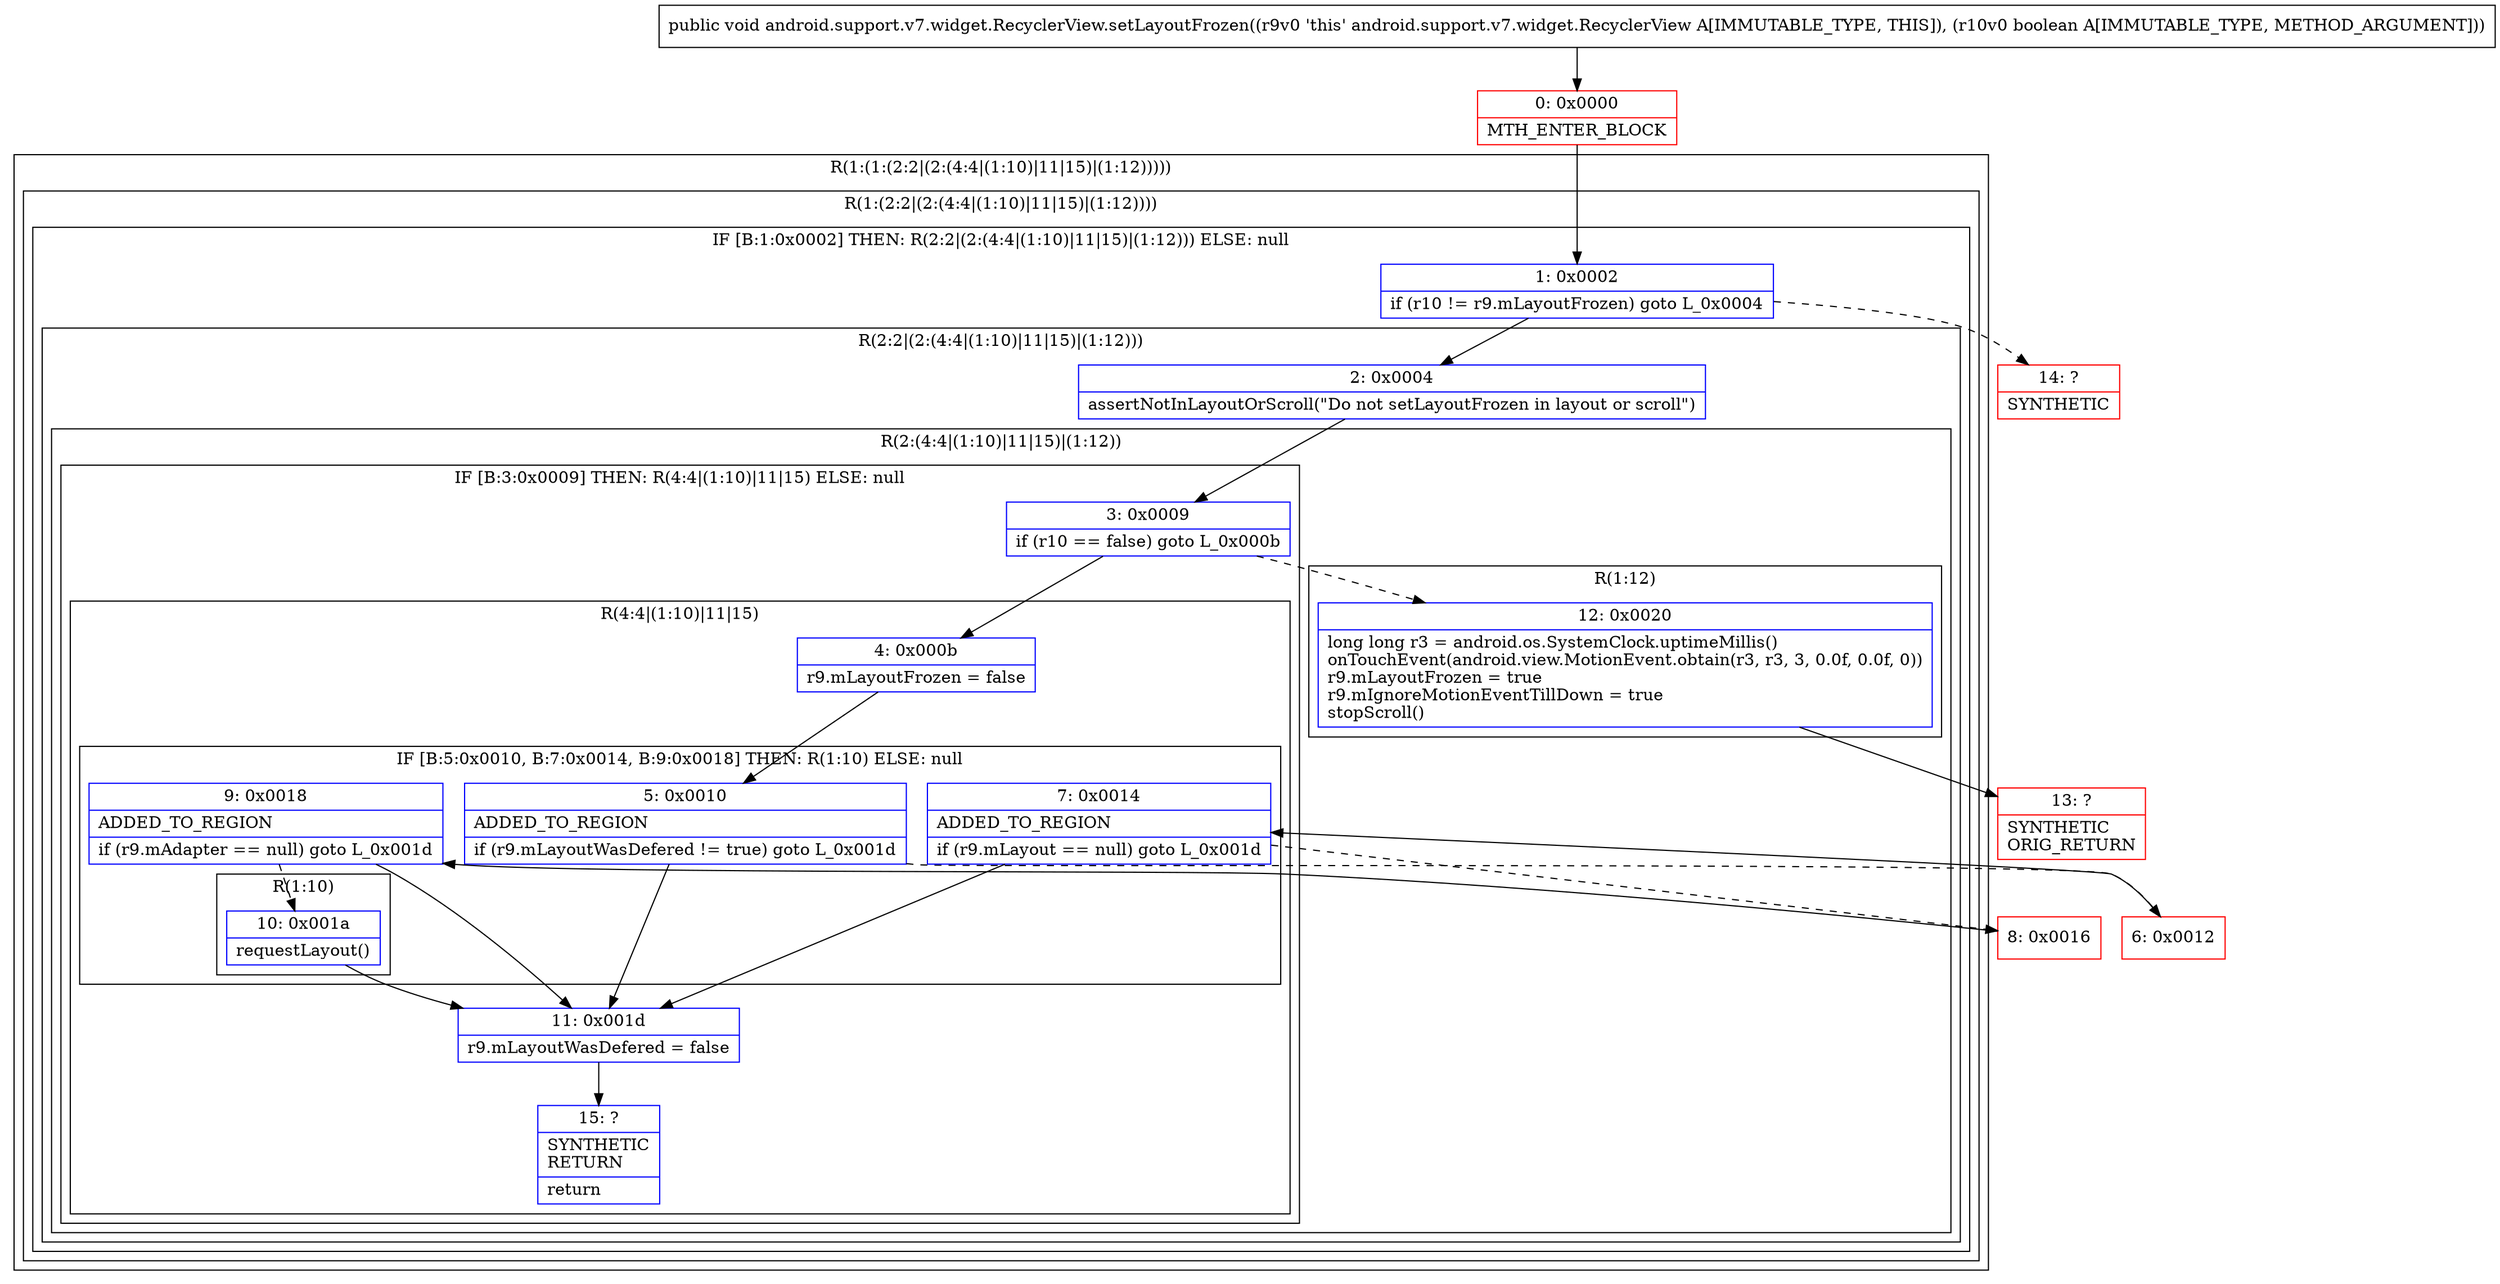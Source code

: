 digraph "CFG forandroid.support.v7.widget.RecyclerView.setLayoutFrozen(Z)V" {
subgraph cluster_Region_2129099387 {
label = "R(1:(1:(2:2|(2:(4:4|(1:10)|11|15)|(1:12)))))";
node [shape=record,color=blue];
subgraph cluster_Region_275807679 {
label = "R(1:(2:2|(2:(4:4|(1:10)|11|15)|(1:12))))";
node [shape=record,color=blue];
subgraph cluster_IfRegion_30573989 {
label = "IF [B:1:0x0002] THEN: R(2:2|(2:(4:4|(1:10)|11|15)|(1:12))) ELSE: null";
node [shape=record,color=blue];
Node_1 [shape=record,label="{1\:\ 0x0002|if (r10 != r9.mLayoutFrozen) goto L_0x0004\l}"];
subgraph cluster_Region_1796237556 {
label = "R(2:2|(2:(4:4|(1:10)|11|15)|(1:12)))";
node [shape=record,color=blue];
Node_2 [shape=record,label="{2\:\ 0x0004|assertNotInLayoutOrScroll(\"Do not setLayoutFrozen in layout or scroll\")\l}"];
subgraph cluster_Region_778171215 {
label = "R(2:(4:4|(1:10)|11|15)|(1:12))";
node [shape=record,color=blue];
subgraph cluster_IfRegion_1030745785 {
label = "IF [B:3:0x0009] THEN: R(4:4|(1:10)|11|15) ELSE: null";
node [shape=record,color=blue];
Node_3 [shape=record,label="{3\:\ 0x0009|if (r10 == false) goto L_0x000b\l}"];
subgraph cluster_Region_679848732 {
label = "R(4:4|(1:10)|11|15)";
node [shape=record,color=blue];
Node_4 [shape=record,label="{4\:\ 0x000b|r9.mLayoutFrozen = false\l}"];
subgraph cluster_IfRegion_1077551408 {
label = "IF [B:5:0x0010, B:7:0x0014, B:9:0x0018] THEN: R(1:10) ELSE: null";
node [shape=record,color=blue];
Node_5 [shape=record,label="{5\:\ 0x0010|ADDED_TO_REGION\l|if (r9.mLayoutWasDefered != true) goto L_0x001d\l}"];
Node_7 [shape=record,label="{7\:\ 0x0014|ADDED_TO_REGION\l|if (r9.mLayout == null) goto L_0x001d\l}"];
Node_9 [shape=record,label="{9\:\ 0x0018|ADDED_TO_REGION\l|if (r9.mAdapter == null) goto L_0x001d\l}"];
subgraph cluster_Region_1642093043 {
label = "R(1:10)";
node [shape=record,color=blue];
Node_10 [shape=record,label="{10\:\ 0x001a|requestLayout()\l}"];
}
}
Node_11 [shape=record,label="{11\:\ 0x001d|r9.mLayoutWasDefered = false\l}"];
Node_15 [shape=record,label="{15\:\ ?|SYNTHETIC\lRETURN\l|return\l}"];
}
}
subgraph cluster_Region_1776559752 {
label = "R(1:12)";
node [shape=record,color=blue];
Node_12 [shape=record,label="{12\:\ 0x0020|long long r3 = android.os.SystemClock.uptimeMillis()\lonTouchEvent(android.view.MotionEvent.obtain(r3, r3, 3, 0.0f, 0.0f, 0))\lr9.mLayoutFrozen = true\lr9.mIgnoreMotionEventTillDown = true\lstopScroll()\l}"];
}
}
}
}
}
}
Node_0 [shape=record,color=red,label="{0\:\ 0x0000|MTH_ENTER_BLOCK\l}"];
Node_6 [shape=record,color=red,label="{6\:\ 0x0012}"];
Node_8 [shape=record,color=red,label="{8\:\ 0x0016}"];
Node_13 [shape=record,color=red,label="{13\:\ ?|SYNTHETIC\lORIG_RETURN\l}"];
Node_14 [shape=record,color=red,label="{14\:\ ?|SYNTHETIC\l}"];
MethodNode[shape=record,label="{public void android.support.v7.widget.RecyclerView.setLayoutFrozen((r9v0 'this' android.support.v7.widget.RecyclerView A[IMMUTABLE_TYPE, THIS]), (r10v0 boolean A[IMMUTABLE_TYPE, METHOD_ARGUMENT])) }"];
MethodNode -> Node_0;
Node_1 -> Node_2;
Node_1 -> Node_14[style=dashed];
Node_2 -> Node_3;
Node_3 -> Node_4;
Node_3 -> Node_12[style=dashed];
Node_4 -> Node_5;
Node_5 -> Node_6[style=dashed];
Node_5 -> Node_11;
Node_7 -> Node_8[style=dashed];
Node_7 -> Node_11;
Node_9 -> Node_10[style=dashed];
Node_9 -> Node_11;
Node_10 -> Node_11;
Node_11 -> Node_15;
Node_12 -> Node_13;
Node_0 -> Node_1;
Node_6 -> Node_7;
Node_8 -> Node_9;
}

